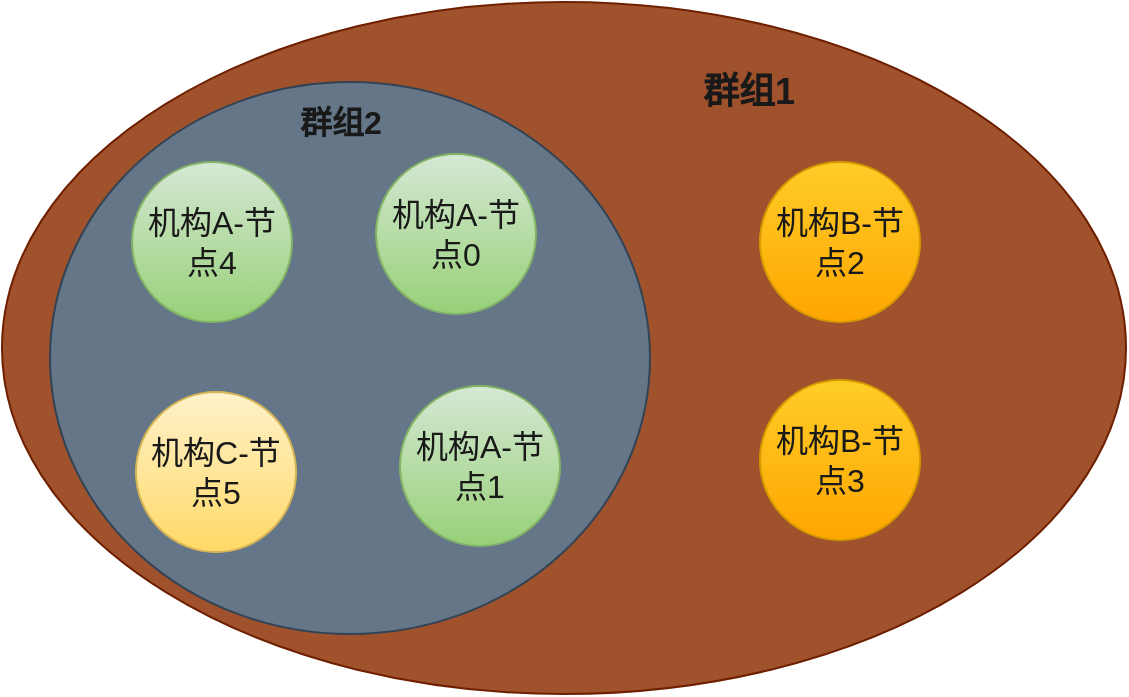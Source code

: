 <mxfile>
    <diagram id="At_1Ybq5NjsiSDnCGWZa" name="第 1 页">
        <mxGraphModel dx="650" dy="365" grid="0" gridSize="10" guides="1" tooltips="1" connect="1" arrows="1" fold="1" page="0" pageScale="1" pageWidth="827" pageHeight="1169" background="none" math="0" shadow="0">
            <root>
                <mxCell id="0"/>
                <mxCell id="1" parent="0"/>
                <mxCell id="2" value="" style="ellipse;whiteSpace=wrap;html=1;fillColor=#a0522d;strokeColor=#6D1F00;fontColor=#ffffff;" vertex="1" parent="1">
                    <mxGeometry x="54" y="23" width="562" height="346" as="geometry"/>
                </mxCell>
                <mxCell id="3" value="" style="ellipse;whiteSpace=wrap;html=1;fillColor=#647687;strokeColor=#314354;fontColor=#ffffff;" vertex="1" parent="1">
                    <mxGeometry x="78" y="63" width="300" height="276" as="geometry"/>
                </mxCell>
                <mxCell id="5" value="群组2" style="text;html=1;strokeColor=none;fillColor=none;align=center;verticalAlign=middle;whiteSpace=wrap;rounded=0;fontColor=#191919;fontSize=16;fontStyle=1" vertex="1" parent="1">
                    <mxGeometry x="199" y="73" width="49" height="20" as="geometry"/>
                </mxCell>
                <mxCell id="6" value="&lt;font color=&quot;#191919&quot;&gt;机构A-节点4&lt;/font&gt;" style="ellipse;whiteSpace=wrap;html=1;aspect=fixed;fontSize=16;gradientColor=#97d077;fillColor=#d5e8d4;strokeColor=#82b366;" vertex="1" parent="1">
                    <mxGeometry x="119" y="103" width="80" height="80" as="geometry"/>
                </mxCell>
                <mxCell id="7" value="&lt;font color=&quot;#191919&quot;&gt;机构A-节点0&lt;/font&gt;" style="ellipse;whiteSpace=wrap;html=1;aspect=fixed;fontSize=16;gradientColor=#97d077;fillColor=#d5e8d4;strokeColor=#82b366;" vertex="1" parent="1">
                    <mxGeometry x="241" y="99" width="80" height="80" as="geometry"/>
                </mxCell>
                <mxCell id="8" value="&lt;font color=&quot;#191919&quot;&gt;机构C-节点5&lt;/font&gt;" style="ellipse;whiteSpace=wrap;html=1;aspect=fixed;fontSize=16;gradientColor=#ffd966;fillColor=#fff2cc;strokeColor=#d6b656;" vertex="1" parent="1">
                    <mxGeometry x="121" y="218" width="80" height="80" as="geometry"/>
                </mxCell>
                <mxCell id="9" value="&lt;font color=&quot;#191919&quot;&gt;机构A-节点1&lt;/font&gt;" style="ellipse;whiteSpace=wrap;html=1;aspect=fixed;fontSize=16;gradientColor=#97d077;fillColor=#d5e8d4;strokeColor=#82b366;" vertex="1" parent="1">
                    <mxGeometry x="253" y="215" width="80" height="80" as="geometry"/>
                </mxCell>
                <mxCell id="10" value="群组1" style="text;html=1;strokeColor=none;fillColor=none;align=center;verticalAlign=middle;whiteSpace=wrap;rounded=0;fontSize=18;fontColor=#191919;fontStyle=1" vertex="1" parent="1">
                    <mxGeometry x="382" y="58" width="91" height="20" as="geometry"/>
                </mxCell>
                <mxCell id="11" value="&lt;font color=&quot;#191919&quot;&gt;机构B-节点2&lt;/font&gt;" style="ellipse;whiteSpace=wrap;html=1;aspect=fixed;fontSize=16;gradientColor=#ffa500;fillColor=#ffcd28;strokeColor=#d79b00;" vertex="1" parent="1">
                    <mxGeometry x="433" y="103" width="80" height="80" as="geometry"/>
                </mxCell>
                <mxCell id="12" value="&lt;font color=&quot;#191919&quot;&gt;机构B-节点3&lt;/font&gt;" style="ellipse;whiteSpace=wrap;html=1;aspect=fixed;fontSize=16;gradientColor=#ffa500;fillColor=#ffcd28;strokeColor=#d79b00;" vertex="1" parent="1">
                    <mxGeometry x="433" y="212" width="80" height="80" as="geometry"/>
                </mxCell>
            </root>
        </mxGraphModel>
    </diagram>
</mxfile>